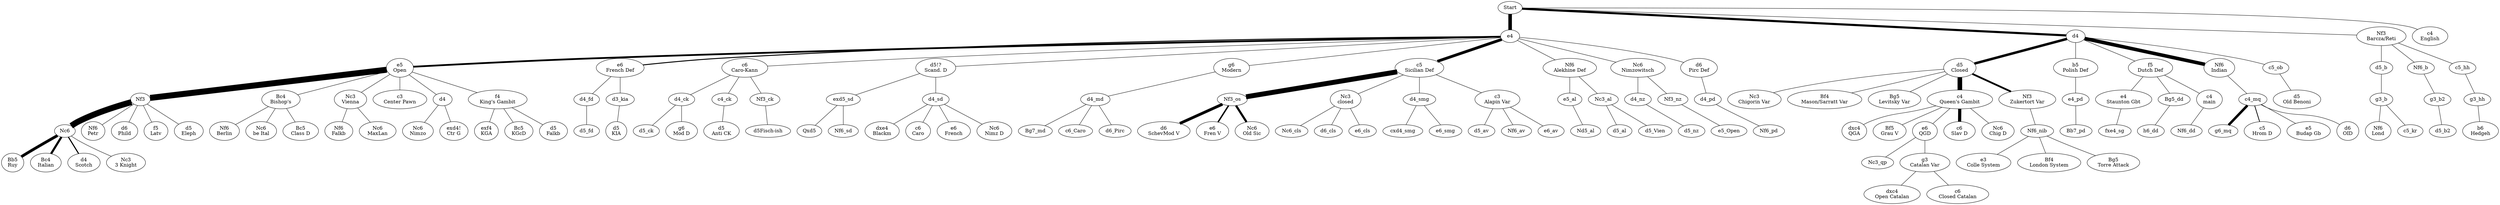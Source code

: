 graph {

Start -- e4 [weight=4 penwidth=10]

e5[label="e5\nOpen"]
e4 -- e5 [penwidth=5]
e5 -- Nf3 [penwidth=17]

e5 -- "Bc4\nBishop's"
"Bc4\nBishop's" -- "Nf6\nBerlin"
"Bc4\nBishop's" -- "Nc6\nbe Ital"
"Bc4\nBishop's" -- "Bc5\nClass D"


e5 -- "Nc3\nVienna"
"Nc3\nVienna" -- "Nf6\nFalkb"
"Nc3\nVienna" -- "Nc6\nMaxLan"

e5 -- "c3\nCenter Pawn"

d4_pn[label=d4]
e5 -- d4_pn

d4_pn -- "Nc6\nNimzo"
d4_pn -- "exd4!\nCtr G"

e5 -- "f4\nKing's Gambit" -- "exf4\nKGA"
"f4\nKing's Gambit" -- "Bc5\nKGcD"
"f4\nKing's Gambit" -- "d5\nFalkb"

Nf3 -- Nc6 [penwidth=17] // main line p. 40
Nf3 -- "Nf6\nPetr"
Nf3 -- "d6\nPhild"
Nf3 -- "f5\nLatv"
Nf3 -- "d5\nEleph"

// Ruy and siblings //

Nc6 -- "Bb5\nRuy" [penwidth=8]
Nc6 -- "Bc4\nItalian" [penwidth=6]
Nc6 -- "d4\nScotch" [penwidth=3]
Nc6 -- "Nc3\n3 Knight"

////////////////////////// CLASSICAL QUEEN PAWN ///////////////

d5_qp[label="d5\nClosed"]
Start -- d4 [penwidth=6]
d4 -- d5_qp [penwidth=7 weight=2]
d5_qp -- "Nc3\nChigorin Var"
d5_qp -- "Bf4\nMason/Sarratt Var"
d5_qp -- "Bg5\nLevitsky Var"
d5_qp -- "c4\nQueen's Gambit" [penwidth=13]

"c4\nQueen's Gambit" -- "dxc4\nQGA"
"c4\nQueen's Gambit" -- "Bf5\nGrau V"
"c4\nQueen's Gambit" -- "e6\nQGD"
"c4\nQueen's Gambit" -- "c6\nSlav D" [penwidth=9]
"c4\nQueen's Gambit" -- "Nc6\nChig D"

"e6\nQGD" -- Nc3_qp
"e6\nQGD" -- "g3\nCatalan Var" -- "dxc4\nOpen Catalan"
"g3\nCatalan Var" -- "c6\nClosed Catalan"

/////////////// MODERN KING PAWN ///////////////

e4 -- "e6\nFrench Def" [penwidth=2.6]
"e6\nFrench Def" -- d4_fd -- d5_fd
"e6\nFrench Def" -- d3_kia -- "d5\nKIA"

e4 -- "c6\nCaro-Kann" -- d4_ck -- d5_ck
d4_ck -- "g6\nMod D"
"c6\nCaro-Kann" -- c4_ck -- "d5\nAnti CK"
"c6\nCaro-Kann" -- Nf3_ck -- "d5\Fisch-ish"

e4 -- "d5!?\nScand. D" -- exd5_sd -- Qxd5
exd5_sd -- Nf6_sd
"d5!?\nScand. D" -- d4_sd
d4_sd -- "dxe4\nBlackm"
d4_sd -- "c6\nCaro"
d4_sd -- "e6\nFrench"
d4_sd -- "Nc6\nNimz D"

e4 -- "g6\nModern" -- d4_md -- Bg7_md
d4_md -- c6_Caro
d4_md -- d6_Pirc

// sicilian //

e4 -- "c5\nSicilian Def" [penwidth=8]

"c5\nSicilian Def" -- Nf3_os [penwidth=14]
Nf3_os -- "d6\nSchevMod V" [penwidth=8]
e6_os[label="e6\nFren V"]
Nf3_os -- e6_os [penwidth=4]
Nc6_os[label="Nc6\nOld Sic"]
Nf3_os -- Nc6_os [penwidth=6]

"c5\nSicilian Def" -- "Nc3\nclosed"
"Nc3\nclosed" -- Nc6_cls
"Nc3\nclosed" -- d6_cls
"Nc3\nclosed" -- e6_cls

"c5\nSicilian Def" -- d4_smg -- cxd4_smg
d4_smg -- e6_smg

"c5\nSicilian Def" -- "c3\nAlapin Var" -- d5_av
"c3\nAlapin Var" -- Nf6_av
"c3\nAlapin Var" -- e6_av

// end sici

e4 -- "Nf6\nAlekhine Def" -- e5_al -- Nd5_al
"Nf6\nAlekhine Def" -- Nc3_al -- d5_al
Nc3_al -- d5_Vien

e4 -- "Nc6\nNimzowitsch" -- d4_nz -- d5_nz
"Nc6\nNimzowitsch" -- Nf3_nz -- e5_Open

e4 -- "d6\nPirc Def" -- d4_pd -- Nf6_pd


/////////////// MODERN QUEEN PAWN ///////////////

d4 -- "b5\nPolish Def" -- e4_pd -- Bb7_pd
d4 -- "f5\nDutch Def"
"f5\nDutch Def" -- "e4\nStaunton Gbt" -- fxe4_sg
"f5\nDutch Def" -- Bg5_dd -- h6_dd
"f5\nDutch Def" -- "c4\nmain" -- Nf6_dd

Nf6_mq[label="Nf6\nIndian"]
d4 -- Nf6_mq [penwidth=10]
Nf6_mq -- c4_mq
c4_mq -- g6_mq [penwidth=7]
c5_mq[label="c5\nHrom D"]
c4_mq -- c5_mq[penwidth=2]
c4_mq -- "e5\nBudap Gb"

/////////////// CHAPTER SEVEN ///////////////

Start -- "Nf3\nBarcza/Reti" -- d5_b -- g3_b -- "Nf6\nLond"
"Nf3\nBarcza/Reti" -- Nf6_b -- g3_b2 -- d5_b2
g3_b -- c5_kr
"Nf3\nBarcza/Reti" -- c5_hh -- g3_hh -- "b6\nHedgeh"

//// wikip ////

Nf3_nib[label="Nf3\nZukertort Var"]
d5_qp -- Nf3_nib [penwidth=5]
Nf3_nib -- Nf6_nib
Nf6_nib -- "e3\nColle System"
Nf6_nib -- "Bf4\nLondon System"
Nf6_nib -- "Bg5\nTorre Attack"

d4 -- c5_ob -- "d5\nOld Benoni"

c4_mq -- "d6\nOID"

///////////// CHESSTREE

Start -- "c4\nEnglish"

}
